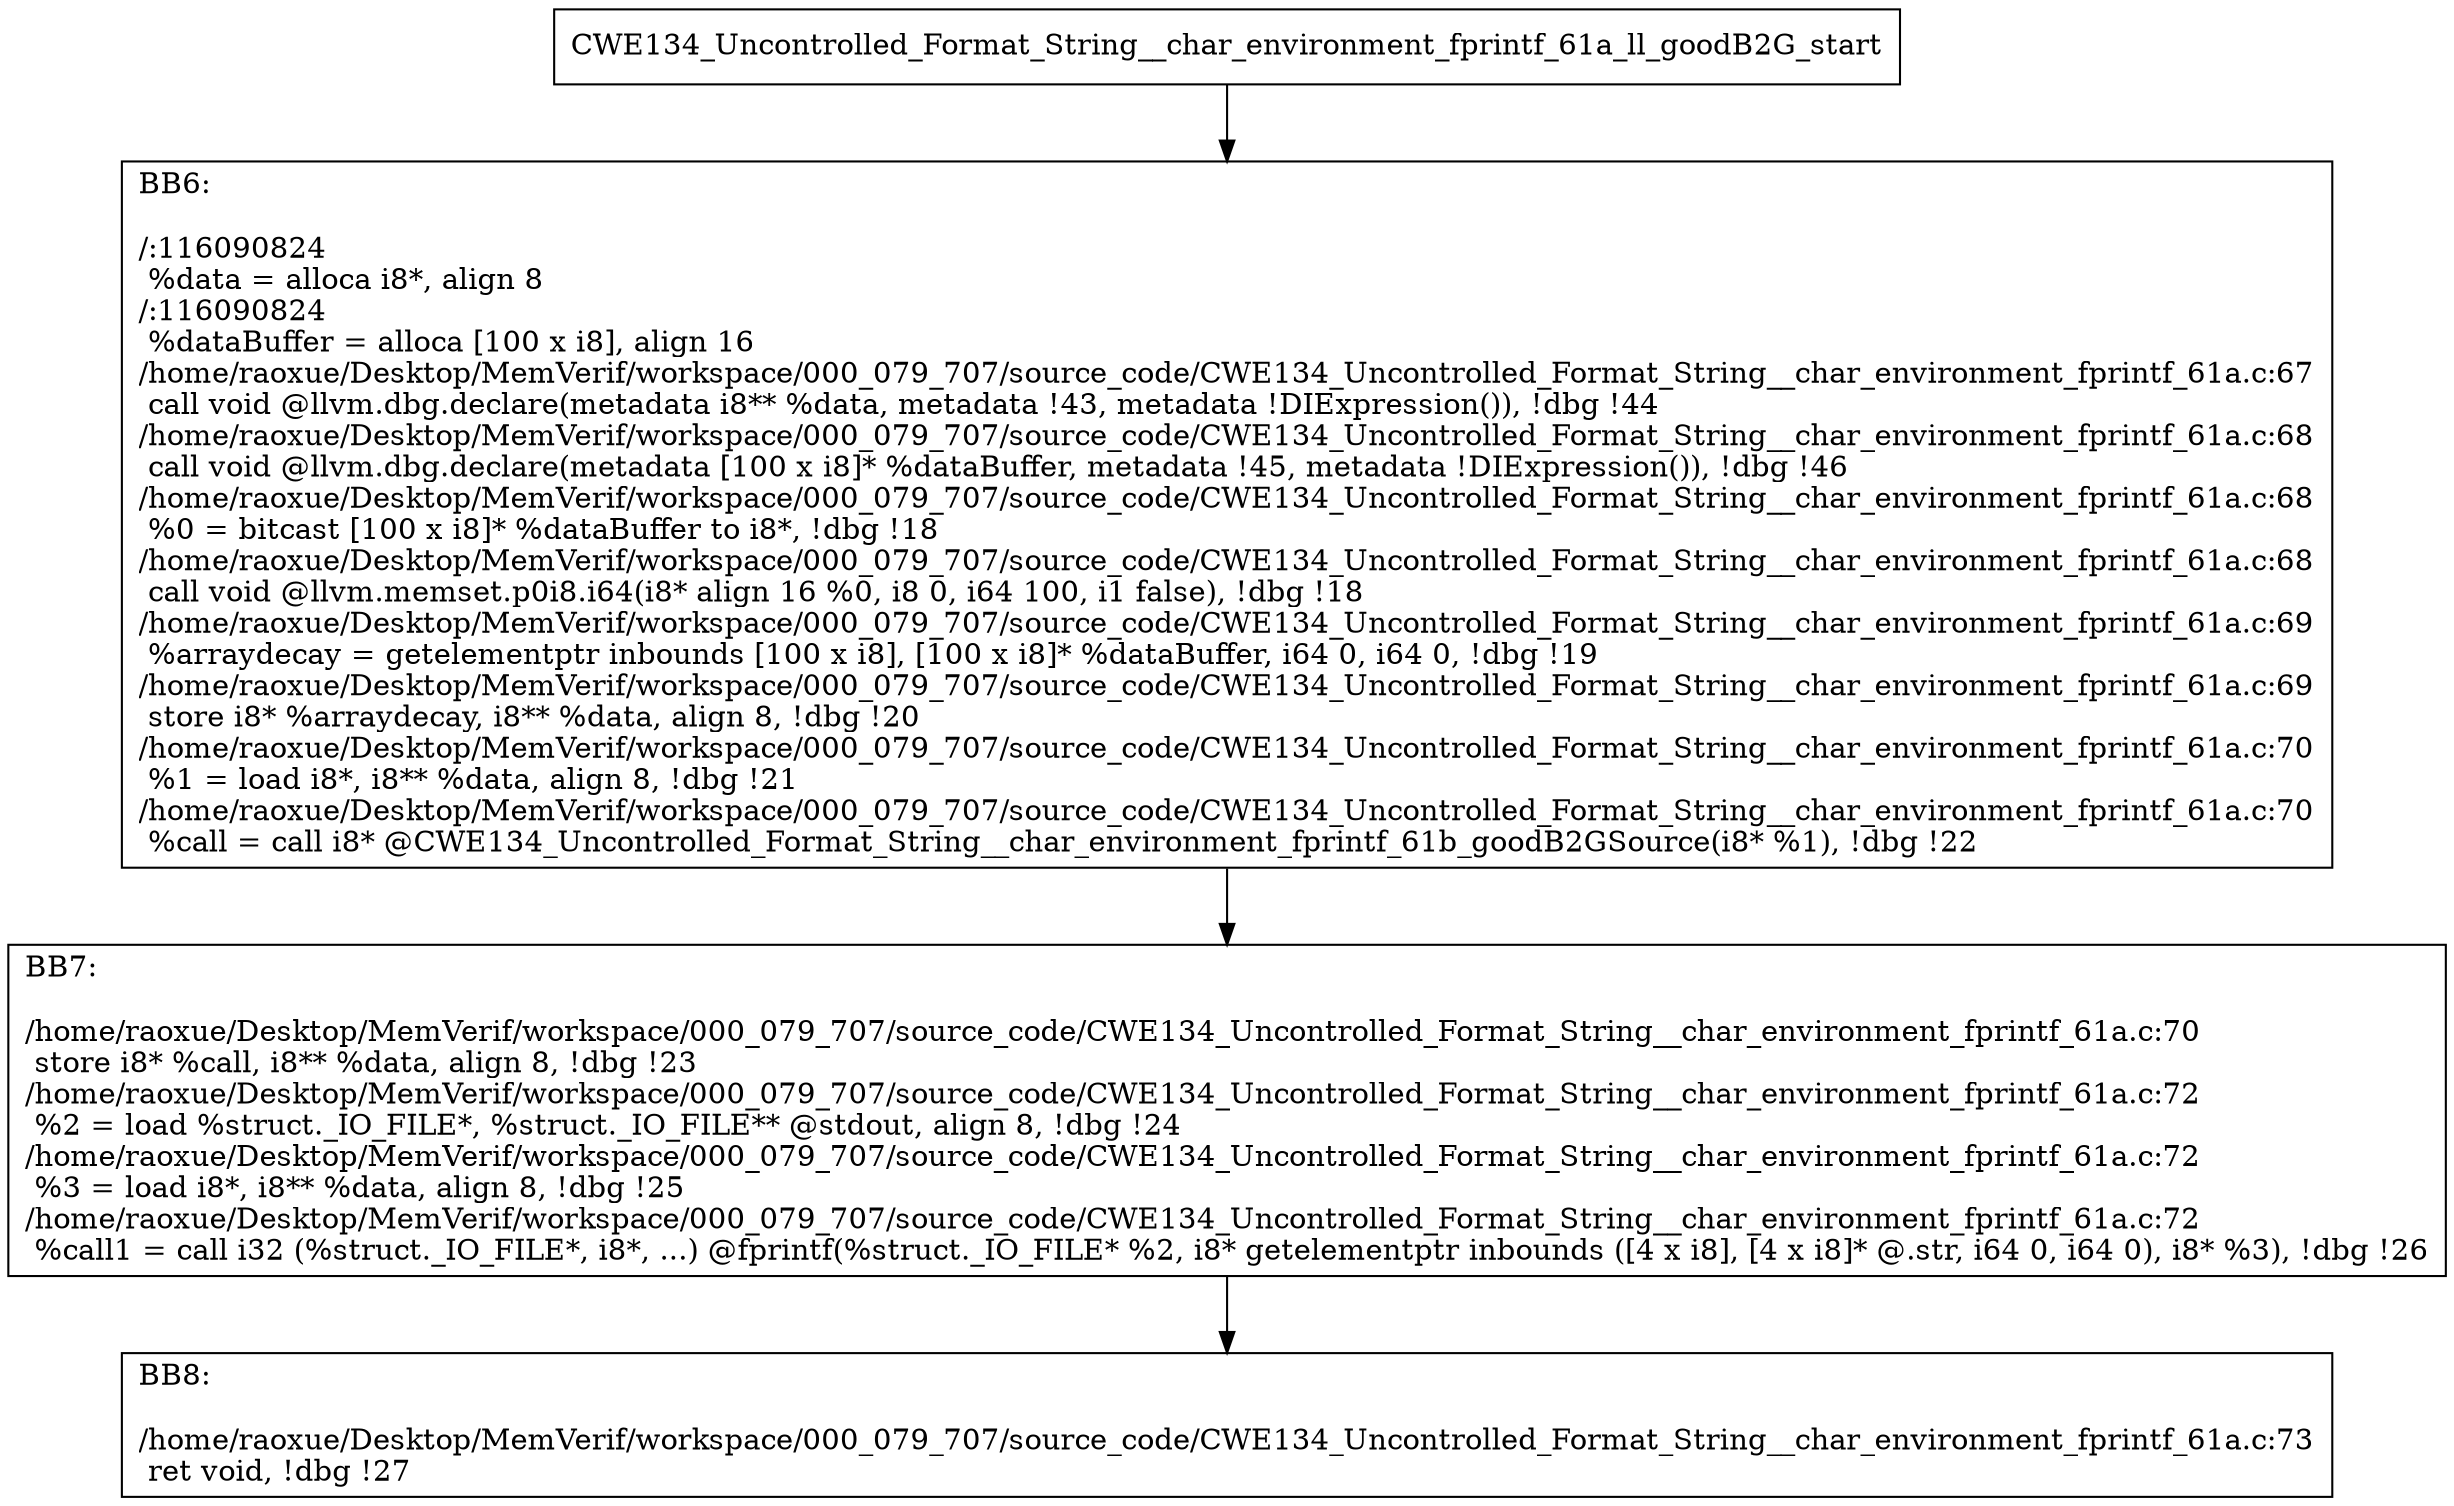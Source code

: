 digraph "CFG for'CWE134_Uncontrolled_Format_String__char_environment_fprintf_61a_ll_goodB2G' function" {
	BBCWE134_Uncontrolled_Format_String__char_environment_fprintf_61a_ll_goodB2G_start[shape=record,label="{CWE134_Uncontrolled_Format_String__char_environment_fprintf_61a_ll_goodB2G_start}"];
	BBCWE134_Uncontrolled_Format_String__char_environment_fprintf_61a_ll_goodB2G_start-> CWE134_Uncontrolled_Format_String__char_environment_fprintf_61a_ll_goodB2GBB6;
	CWE134_Uncontrolled_Format_String__char_environment_fprintf_61a_ll_goodB2GBB6 [shape=record, label="{BB6:\l\l/:116090824\l
  %data = alloca i8*, align 8\l
/:116090824\l
  %dataBuffer = alloca [100 x i8], align 16\l
/home/raoxue/Desktop/MemVerif/workspace/000_079_707/source_code/CWE134_Uncontrolled_Format_String__char_environment_fprintf_61a.c:67\l
  call void @llvm.dbg.declare(metadata i8** %data, metadata !43, metadata !DIExpression()), !dbg !44\l
/home/raoxue/Desktop/MemVerif/workspace/000_079_707/source_code/CWE134_Uncontrolled_Format_String__char_environment_fprintf_61a.c:68\l
  call void @llvm.dbg.declare(metadata [100 x i8]* %dataBuffer, metadata !45, metadata !DIExpression()), !dbg !46\l
/home/raoxue/Desktop/MemVerif/workspace/000_079_707/source_code/CWE134_Uncontrolled_Format_String__char_environment_fprintf_61a.c:68\l
  %0 = bitcast [100 x i8]* %dataBuffer to i8*, !dbg !18\l
/home/raoxue/Desktop/MemVerif/workspace/000_079_707/source_code/CWE134_Uncontrolled_Format_String__char_environment_fprintf_61a.c:68\l
  call void @llvm.memset.p0i8.i64(i8* align 16 %0, i8 0, i64 100, i1 false), !dbg !18\l
/home/raoxue/Desktop/MemVerif/workspace/000_079_707/source_code/CWE134_Uncontrolled_Format_String__char_environment_fprintf_61a.c:69\l
  %arraydecay = getelementptr inbounds [100 x i8], [100 x i8]* %dataBuffer, i64 0, i64 0, !dbg !19\l
/home/raoxue/Desktop/MemVerif/workspace/000_079_707/source_code/CWE134_Uncontrolled_Format_String__char_environment_fprintf_61a.c:69\l
  store i8* %arraydecay, i8** %data, align 8, !dbg !20\l
/home/raoxue/Desktop/MemVerif/workspace/000_079_707/source_code/CWE134_Uncontrolled_Format_String__char_environment_fprintf_61a.c:70\l
  %1 = load i8*, i8** %data, align 8, !dbg !21\l
/home/raoxue/Desktop/MemVerif/workspace/000_079_707/source_code/CWE134_Uncontrolled_Format_String__char_environment_fprintf_61a.c:70\l
  %call = call i8* @CWE134_Uncontrolled_Format_String__char_environment_fprintf_61b_goodB2GSource(i8* %1), !dbg !22\l
}"];
	CWE134_Uncontrolled_Format_String__char_environment_fprintf_61a_ll_goodB2GBB6-> CWE134_Uncontrolled_Format_String__char_environment_fprintf_61a_ll_goodB2GBB7;
	CWE134_Uncontrolled_Format_String__char_environment_fprintf_61a_ll_goodB2GBB7 [shape=record, label="{BB7:\l\l/home/raoxue/Desktop/MemVerif/workspace/000_079_707/source_code/CWE134_Uncontrolled_Format_String__char_environment_fprintf_61a.c:70\l
  store i8* %call, i8** %data, align 8, !dbg !23\l
/home/raoxue/Desktop/MemVerif/workspace/000_079_707/source_code/CWE134_Uncontrolled_Format_String__char_environment_fprintf_61a.c:72\l
  %2 = load %struct._IO_FILE*, %struct._IO_FILE** @stdout, align 8, !dbg !24\l
/home/raoxue/Desktop/MemVerif/workspace/000_079_707/source_code/CWE134_Uncontrolled_Format_String__char_environment_fprintf_61a.c:72\l
  %3 = load i8*, i8** %data, align 8, !dbg !25\l
/home/raoxue/Desktop/MemVerif/workspace/000_079_707/source_code/CWE134_Uncontrolled_Format_String__char_environment_fprintf_61a.c:72\l
  %call1 = call i32 (%struct._IO_FILE*, i8*, ...) @fprintf(%struct._IO_FILE* %2, i8* getelementptr inbounds ([4 x i8], [4 x i8]* @.str, i64 0, i64 0), i8* %3), !dbg !26\l
}"];
	CWE134_Uncontrolled_Format_String__char_environment_fprintf_61a_ll_goodB2GBB7-> CWE134_Uncontrolled_Format_String__char_environment_fprintf_61a_ll_goodB2GBB8;
	CWE134_Uncontrolled_Format_String__char_environment_fprintf_61a_ll_goodB2GBB8 [shape=record, label="{BB8:\l\l/home/raoxue/Desktop/MemVerif/workspace/000_079_707/source_code/CWE134_Uncontrolled_Format_String__char_environment_fprintf_61a.c:73\l
  ret void, !dbg !27\l
}"];
}
